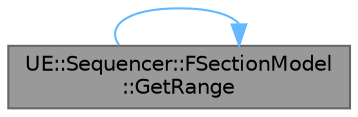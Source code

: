 digraph "UE::Sequencer::FSectionModel::GetRange"
{
 // INTERACTIVE_SVG=YES
 // LATEX_PDF_SIZE
  bgcolor="transparent";
  edge [fontname=Helvetica,fontsize=10,labelfontname=Helvetica,labelfontsize=10];
  node [fontname=Helvetica,fontsize=10,shape=box,height=0.2,width=0.4];
  rankdir="LR";
  Node1 [id="Node000001",label="UE::Sequencer::FSectionModel\l::GetRange",height=0.2,width=0.4,color="gray40", fillcolor="grey60", style="filled", fontcolor="black",tooltip="Gets the time range of the section."];
  Node1 -> Node1 [id="edge1_Node000001_Node000001",color="steelblue1",style="solid",tooltip=" "];
}
